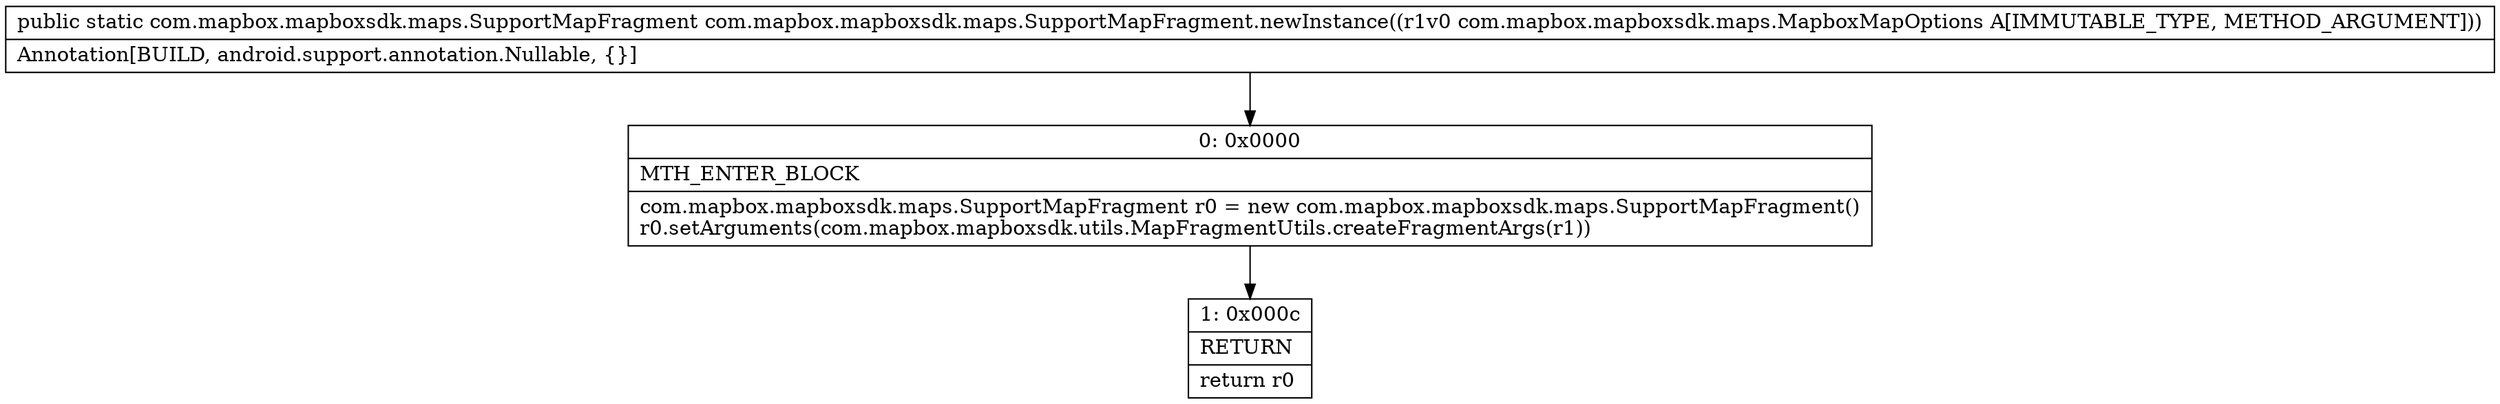 digraph "CFG forcom.mapbox.mapboxsdk.maps.SupportMapFragment.newInstance(Lcom\/mapbox\/mapboxsdk\/maps\/MapboxMapOptions;)Lcom\/mapbox\/mapboxsdk\/maps\/SupportMapFragment;" {
Node_0 [shape=record,label="{0\:\ 0x0000|MTH_ENTER_BLOCK\l|com.mapbox.mapboxsdk.maps.SupportMapFragment r0 = new com.mapbox.mapboxsdk.maps.SupportMapFragment()\lr0.setArguments(com.mapbox.mapboxsdk.utils.MapFragmentUtils.createFragmentArgs(r1))\l}"];
Node_1 [shape=record,label="{1\:\ 0x000c|RETURN\l|return r0\l}"];
MethodNode[shape=record,label="{public static com.mapbox.mapboxsdk.maps.SupportMapFragment com.mapbox.mapboxsdk.maps.SupportMapFragment.newInstance((r1v0 com.mapbox.mapboxsdk.maps.MapboxMapOptions A[IMMUTABLE_TYPE, METHOD_ARGUMENT]))  | Annotation[BUILD, android.support.annotation.Nullable, \{\}]\l}"];
MethodNode -> Node_0;
Node_0 -> Node_1;
}

